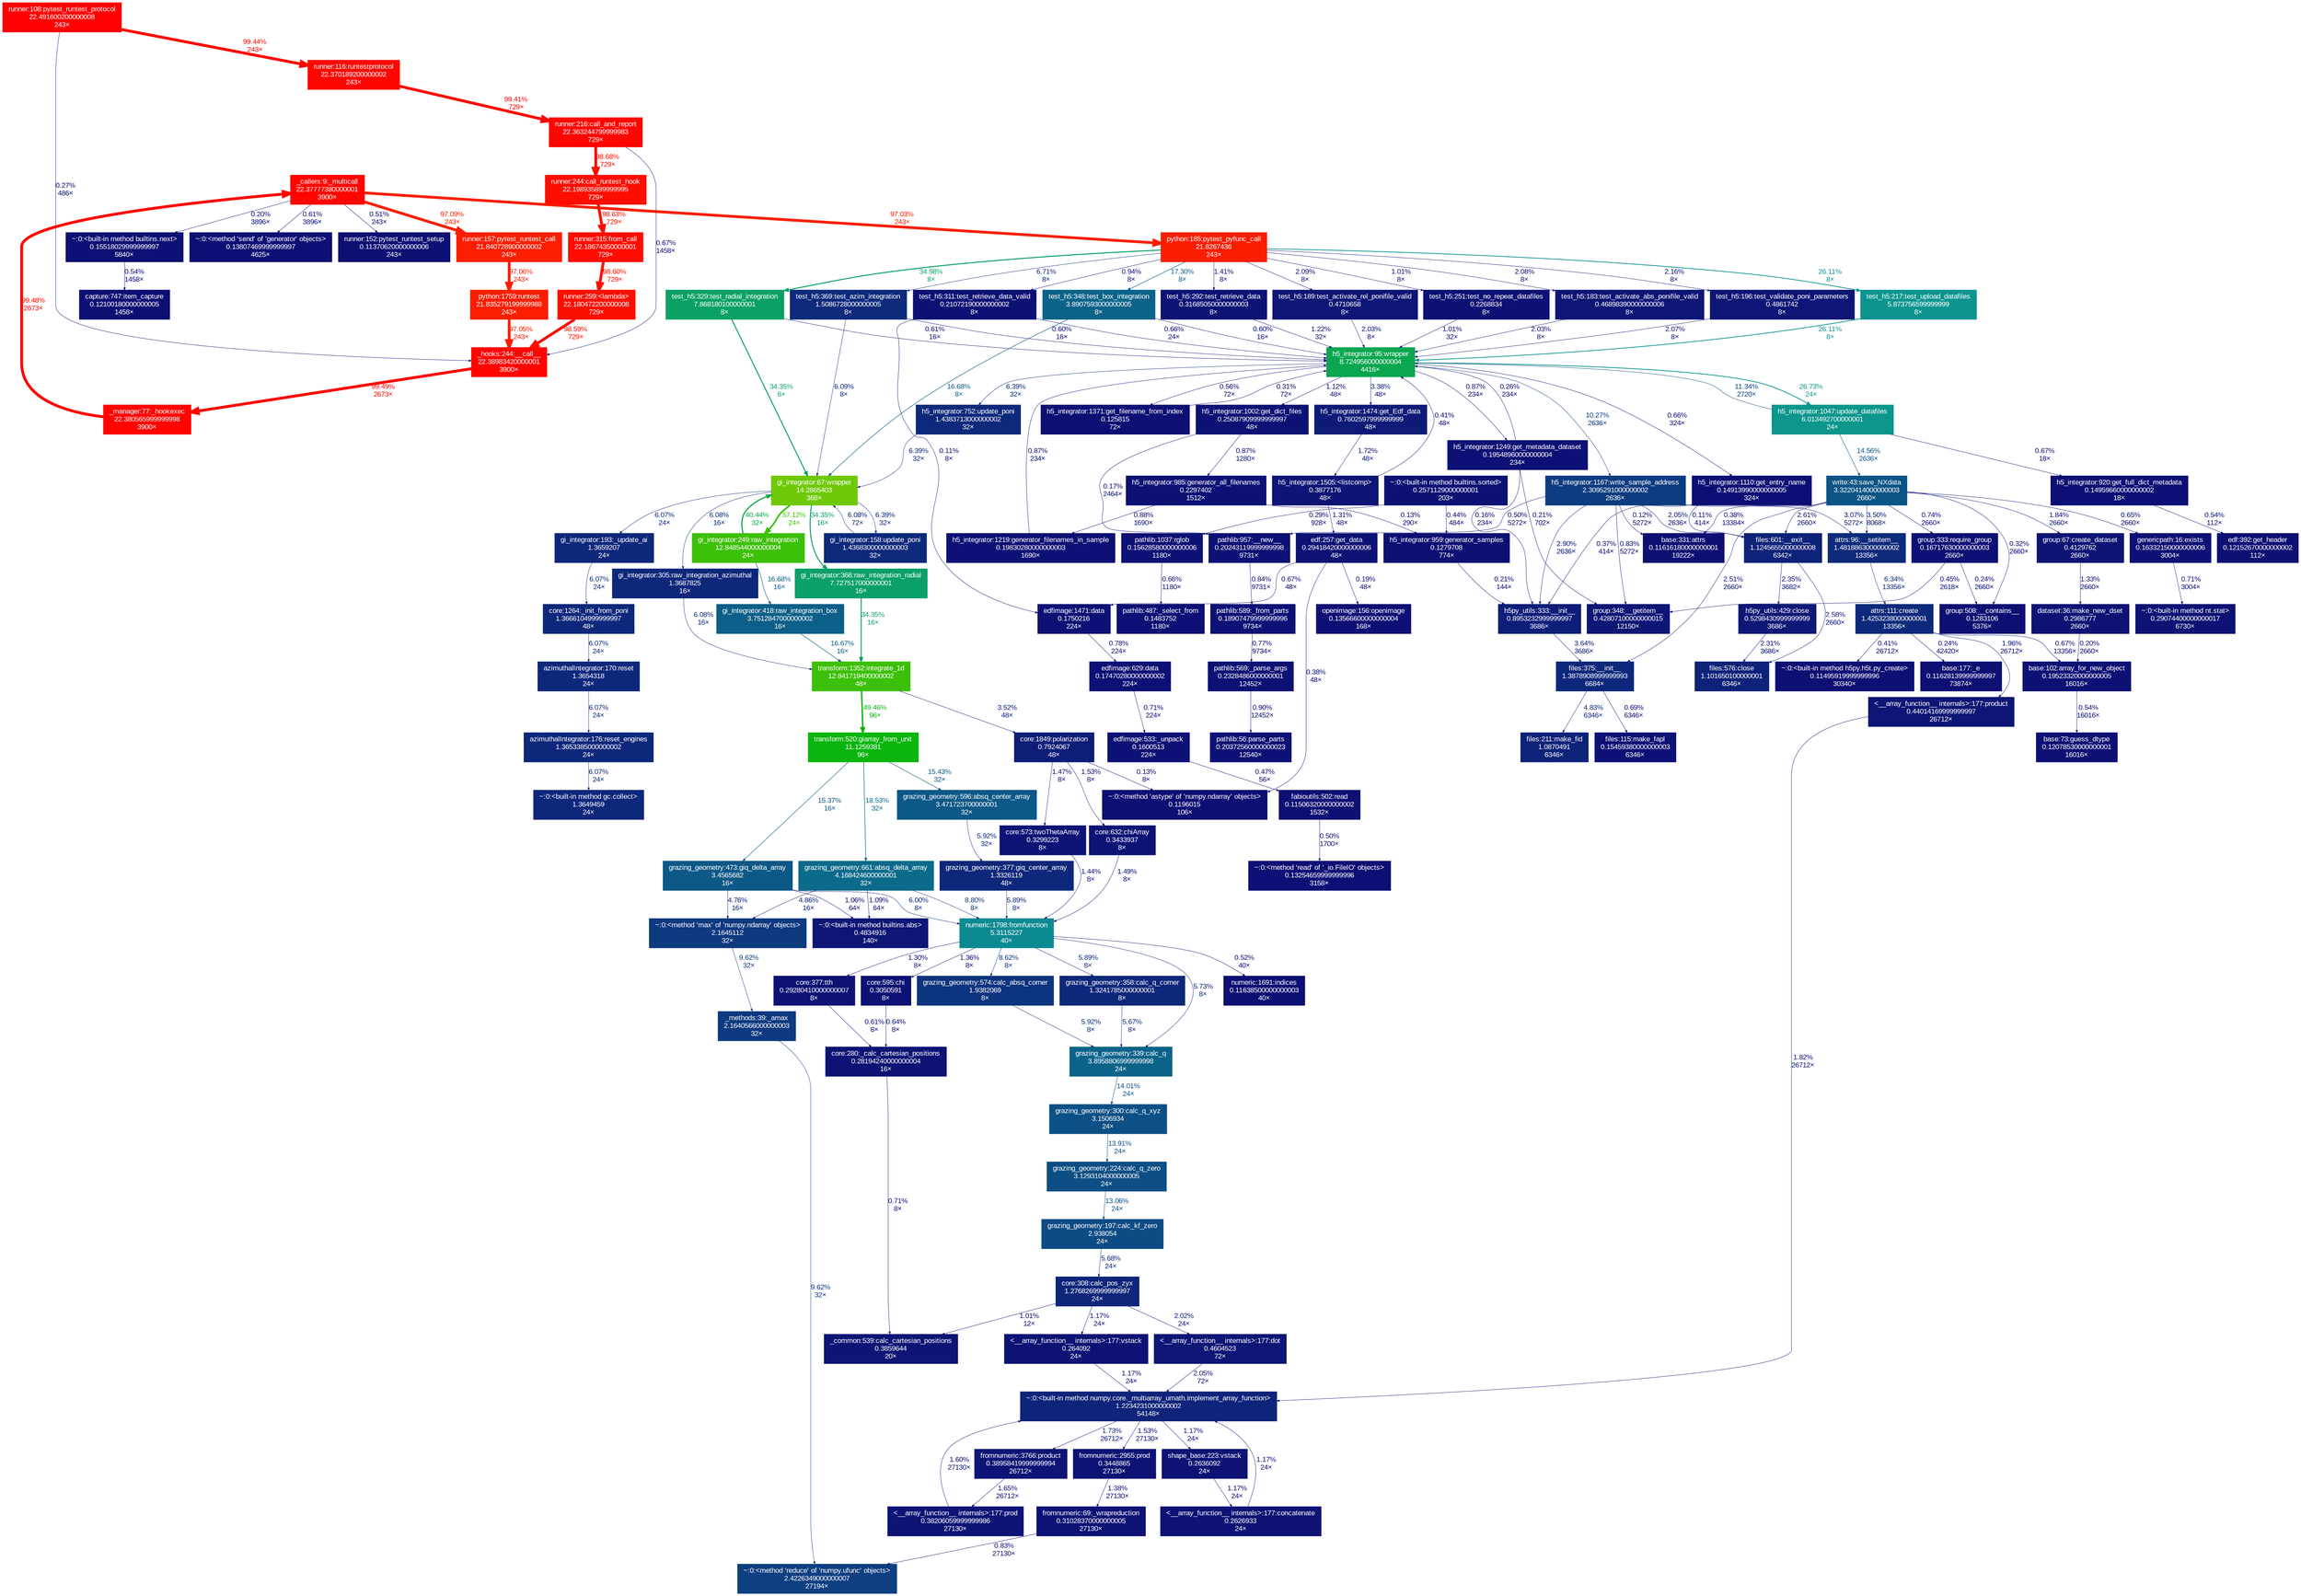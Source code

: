 digraph {
	graph [fontname=Arial, nodesep=0.125, ranksep=0.25];
	node [fontcolor=white, fontname=Arial, height=0, shape=box, style=filled, width=0];
	edge [fontname=Arial];
	67 [color="#0d1074", fontcolor="#ffffff", fontsize="10.00", label="pathlib:56:parse_parts\n0.20372560000000023\n12540×", tooltip="C:\\ProgramData\\Anaconda3\\envs\\edgar\\lib\\pathlib.py"];
	68 [color="#0d1174", fontcolor="#ffffff", fontsize="10.00", label="pathlib:569:_parse_args\n0.2328486000000001\n12452×", tooltip="C:\\ProgramData\\Anaconda3\\envs\\edgar\\lib\\pathlib.py"];
	68 -> 67 [arrowsize="0.35", color="#0d1074", fontcolor="#0d1074", fontsize="10.00", label="0.90%\n12452×", labeldistance="0.50", penwidth="0.50"];
	69 [color="#0d1074", fontcolor="#ffffff", fontsize="10.00", label="pathlib:1037:rglob\n0.15628580000000006\n1180×", tooltip="C:\\ProgramData\\Anaconda3\\envs\\edgar\\lib\\pathlib.py"];
	69 -> 114 [arrowsize="0.35", color="#0d0f74", fontcolor="#0d0f74", fontsize="10.00", label="0.66%\n1180×", labeldistance="0.50", penwidth="0.50"];
	80 [color="#ff0000", fontcolor="#ffffff", fontsize="10.00", label="runner:108:pytest_runtest_protocol\n22.491600200000008\n243×", tooltip="C:\\ProgramData\\Anaconda3\\envs\\edgar\\lib\\site-packages\\_pytest\\runner.py"];
	80 -> 231 [arrowsize="0.35", color="#0d0e73", fontcolor="#0d0e73", fontsize="10.00", label="0.27%\n486×", labeldistance="0.50", penwidth="0.50"];
	80 -> 278 [arrowsize="1.00", color="#fe0600", fontcolor="#fe0600", fontsize="10.00", label="99.44%\n243×", labeldistance="3.98", penwidth="3.98"];
	86 [color="#0d1074", fontcolor="#ffffff", fontsize="10.00", label="pathlib:589:_from_parts\n0.18907479999999996\n9734×", tooltip="C:\\ProgramData\\Anaconda3\\envs\\edgar\\lib\\pathlib.py"];
	86 -> 68 [arrowsize="0.35", color="#0d1074", fontcolor="#0d1074", fontsize="10.00", label="0.77%\n9734×", labeldistance="0.50", penwidth="0.50"];
	87 [color="#0d1074", fontcolor="#ffffff", fontsize="10.00", label="pathlib:957:__new__\n0.20243119999999998\n9731×", tooltip="C:\\ProgramData\\Anaconda3\\envs\\edgar\\lib\\pathlib.py"];
	87 -> 86 [arrowsize="0.35", color="#0d1074", fontcolor="#0d1074", fontsize="10.00", label="0.84%\n9731×", labeldistance="0.50", penwidth="0.50"];
	101 [color="#0d1274", fontcolor="#ffffff", fontsize="10.00", label="~:0:<built-in method nt.stat>\n0.29074400000000017\n6730×", tooltip="~"];
	114 [color="#0d0f74", fontcolor="#ffffff", fontsize="10.00", label="pathlib:487:_select_from\n0.1483752\n1180×", tooltip="C:\\ProgramData\\Anaconda3\\envs\\edgar\\lib\\pathlib.py"];
	121 [color="#0d0f74", fontcolor="#ffffff", fontsize="10.00", label="h5_integrator:920:get_full_dict_metadata\n0.14959660000000002\n18×", tooltip="C:\\Users\\edgar1993a\\Work Folders\\Documents\\Python\\pyxscat\\pyxscat\\h5_integrator.py"];
	121 -> 485 [arrowsize="0.35", color="#0d0f73", fontcolor="#0d0f73", fontsize="10.00", label="0.54%\n112×", labeldistance="0.50", penwidth="0.50"];
	124 [color="#0d1675", fontcolor="#ffffff", fontsize="10.00", label="test_h5:189:test_activate_rel_ponifile_valid\n0.4710658\n8×", tooltip="C:\\Users\\edgar1993a\\Work Folders\\Documents\\Python\\pyxscat\\pyxscat\\test\\test_h5.py"];
	124 -> 156 [arrowsize="0.35", color="#0d1575", fontcolor="#0d1575", fontsize="10.00", label="2.03%\n8×", labeldistance="0.50", penwidth="0.50"];
	125 [color="#0d3c80", fontcolor="#ffffff", fontsize="10.00", label="h5_integrator:1167:write_sample_address\n2.3095291000000002\n2636×", tooltip="C:\\Users\\edgar1993a\\Work Folders\\Documents\\Python\\pyxscat\\pyxscat\\h5_integrator.py"];
	125 -> 87 [arrowsize="0.35", color="#0d0f73", fontcolor="#0d0f73", fontsize="10.00", label="0.50%\n5272×", labeldistance="0.50", penwidth="0.50"];
	125 -> 472 [arrowsize="0.35", color="#0d1976", fontcolor="#0d1976", fontsize="10.00", label="2.90%\n2636×", labeldistance="0.50", penwidth="0.50"];
	125 -> 587 [arrowsize="0.35", color="#0d1074", fontcolor="#0d1074", fontsize="10.00", label="0.83%\n5272×", labeldistance="0.50", penwidth="0.50"];
	125 -> 666 [arrowsize="0.35", color="#0d0d73", fontcolor="#0d0d73", fontsize="10.00", label="0.12%\n5272×", labeldistance="0.50", penwidth="0.50"];
	125 -> 723 [arrowsize="0.35", color="#0d1575", fontcolor="#0d1575", fontsize="10.00", label="2.05%\n2636×", labeldistance="0.50", penwidth="0.50"];
	125 -> 745 [arrowsize="0.35", color="#0d1a77", fontcolor="#0d1a77", fontsize="10.00", label="3.07%\n5272×", labeldistance="0.50", penwidth="0.50"];
	131 [color="#0d1174", fontcolor="#ffffff", fontsize="10.00", label="h5_integrator:1002:get_dict_files\n0.25087909999999997\n48×", tooltip="C:\\Users\\edgar1993a\\Work Folders\\Documents\\Python\\pyxscat\\pyxscat\\h5_integrator.py"];
	131 -> 87 [arrowsize="0.35", color="#0d0d73", fontcolor="#0d0d73", fontsize="10.00", label="0.17%\n2464×", labeldistance="0.50", penwidth="0.50"];
	131 -> 756 [arrowsize="0.35", color="#0d1074", fontcolor="#0d1074", fontsize="10.00", label="0.87%\n1280×", labeldistance="0.50", penwidth="0.50"];
	139 [color="#0d0f74", fontcolor="#ffffff", fontsize="10.00", label="h5_integrator:1110:get_entry_name\n0.14913990000000005\n324×", tooltip="C:\\Users\\edgar1993a\\Work Folders\\Documents\\Python\\pyxscat\\pyxscat\\h5_integrator.py"];
	139 -> 472 [arrowsize="0.35", color="#0d0e73", fontcolor="#0d0e73", fontsize="10.00", label="0.37%\n414×", labeldistance="0.50", penwidth="0.50"];
	139 -> 723 [arrowsize="0.35", color="#0d0d73", fontcolor="#0d0d73", fontsize="10.00", label="0.11%\n414×", labeldistance="0.50", penwidth="0.50"];
	156 [color="#0ba650", fontcolor="#ffffff", fontsize="10.00", label="h5_integrator:95:wrapper\n8.724956000000004\n4416×", tooltip="C:\\Users\\edgar1993a\\Work Folders\\Documents\\Python\\pyxscat\\pyxscat\\h5_integrator.py"];
	156 -> 125 [arrowsize="0.35", color="#0d3c80", fontcolor="#0d3c80", fontsize="10.00", label="10.27%\n2636×", labeldistance="0.50", penwidth="0.50"];
	156 -> 131 [arrowsize="0.35", color="#0d1174", fontcolor="#0d1174", fontsize="10.00", label="1.12%\n48×", labeldistance="0.50", penwidth="0.50"];
	156 -> 139 [arrowsize="0.35", color="#0d0f74", fontcolor="#0d0f74", fontsize="10.00", label="0.66%\n324×", labeldistance="0.50", penwidth="0.50"];
	156 -> 165 [arrowsize="0.52", color="#0c968c", fontcolor="#0c968c", fontsize="10.00", label="26.73%\n24×", labeldistance="1.07", penwidth="1.07"];
	156 -> 167 [arrowsize="0.35", color="#0d1b77", fontcolor="#0d1b77", fontsize="10.00", label="3.38%\n48×", labeldistance="0.50", penwidth="0.50"];
	156 -> 605 [arrowsize="0.35", color="#0d297b", fontcolor="#0d297b", fontsize="10.00", label="6.39%\n32×", labeldistance="0.50", penwidth="0.50"];
	156 -> 613 [arrowsize="0.35", color="#0d0f73", fontcolor="#0d0f73", fontsize="10.00", label="0.56%\n72×", labeldistance="0.50", penwidth="0.50"];
	156 -> 743 [arrowsize="0.35", color="#0d1074", fontcolor="#0d1074", fontsize="10.00", label="0.87%\n234×", labeldistance="0.50", penwidth="0.50"];
	157 [color="#70c908", fontcolor="#ffffff", fontsize="10.00", label="gi_integrator:67:wrapper\n14.2865403\n368×", tooltip="C:\\Users\\edgar1993a\\Work Folders\\Documents\\Python\\pyxscat\\pyxscat\\gi_integrator.py"];
	157 -> 164 [arrowsize="0.35", color="#0d277b", fontcolor="#0d277b", fontsize="10.00", label="6.07%\n24×", labeldistance="0.50", penwidth="0.50"];
	157 -> 168 [arrowsize="0.59", color="#0ba068", fontcolor="#0ba068", fontsize="10.00", label="34.35%\n16×", labeldistance="1.37", penwidth="1.37"];
	157 -> 170 [arrowsize="0.35", color="#0d277b", fontcolor="#0d277b", fontsize="10.00", label="6.08%\n16×", labeldistance="0.50", penwidth="0.50"];
	157 -> 514 [arrowsize="0.76", color="#3dc009", fontcolor="#3dc009", fontsize="10.00", label="57.12%\n24×", labeldistance="2.28", penwidth="2.28"];
	157 -> 782 [arrowsize="0.35", color="#0d297b", fontcolor="#0d297b", fontsize="10.00", label="6.39%\n32×", labeldistance="0.50", penwidth="0.50"];
	164 [color="#0d277b", fontcolor="#ffffff", fontsize="10.00", label="gi_integrator:193:_update_ai\n1.3659207\n24×", tooltip="C:\\Users\\edgar1993a\\Work Folders\\Documents\\Python\\pyxscat\\pyxscat\\gi_integrator.py"];
	164 -> 775 [arrowsize="0.35", color="#0d277b", fontcolor="#0d277b", fontsize="10.00", label="6.07%\n24×", labeldistance="0.50", penwidth="0.50"];
	165 [color="#0c968c", fontcolor="#ffffff", fontsize="10.00", label="h5_integrator:1047:update_datafiles\n6.013492700000001\n24×", tooltip="C:\\Users\\edgar1993a\\Work Folders\\Documents\\Python\\pyxscat\\pyxscat\\h5_integrator.py"];
	165 -> 121 [arrowsize="0.35", color="#0d0f74", fontcolor="#0d0f74", fontsize="10.00", label="0.67%\n18×", labeldistance="0.50", penwidth="0.50"];
	165 -> 156 [arrowsize="0.35", color="#0d4281", fontcolor="#0d4281", fontsize="10.00", label="11.34%\n2720×", labeldistance="0.50", penwidth="0.50"];
	165 -> 735 [arrowsize="0.38", color="#0c5386", fontcolor="#0c5386", fontsize="10.00", label="14.56%\n2636×", labeldistance="0.58", penwidth="0.58"];
	167 [color="#0d1b77", fontcolor="#ffffff", fontsize="10.00", label="h5_integrator:1474:get_Edf_data\n0.7602597999999999\n48×", tooltip="C:\\Users\\edgar1993a\\Work Folders\\Documents\\Python\\pyxscat\\pyxscat\\h5_integrator.py"];
	167 -> 765 [arrowsize="0.35", color="#0d1475", fontcolor="#0d1475", fontsize="10.00", label="1.72%\n48×", labeldistance="0.50", penwidth="0.50"];
	168 [color="#0ba068", fontcolor="#ffffff", fontsize="10.00", label="gi_integrator:366:raw_integration_radial\n7.727517000000001\n16×", tooltip="C:\\Users\\edgar1993a\\Work Folders\\Documents\\Python\\pyxscat\\pyxscat\\gi_integrator.py"];
	168 -> 540 [arrowsize="0.59", color="#0ba068", fontcolor="#0ba068", fontsize="10.00", label="34.35%\n16×", labeldistance="1.37", penwidth="1.37"];
	169 [color="#0c5f88", fontcolor="#ffffff", fontsize="10.00", label="gi_integrator:418:raw_integration_box\n3.7512847000000002\n16×", tooltip="C:\\Users\\edgar1993a\\Work Folders\\Documents\\Python\\pyxscat\\pyxscat\\gi_integrator.py"];
	169 -> 540 [arrowsize="0.41", color="#0c5f88", fontcolor="#0c5f88", fontsize="10.00", label="16.67%\n16×", labeldistance="0.67", penwidth="0.67"];
	170 [color="#0d277b", fontcolor="#ffffff", fontsize="10.00", label="gi_integrator:305:raw_integration_azimuthal\n1.3687825\n16×", tooltip="C:\\Users\\edgar1993a\\Work Folders\\Documents\\Python\\pyxscat\\pyxscat\\gi_integrator.py"];
	170 -> 540 [arrowsize="0.35", color="#0d277b", fontcolor="#0d277b", fontsize="10.00", label="6.08%\n16×", labeldistance="0.50", penwidth="0.50"];
	230 [color="#fe0500", fontcolor="#ffffff", fontsize="10.00", label="_manager:77:_hookexec\n22.380565999999998\n3900×", tooltip="C:\\ProgramData\\Anaconda3\\envs\\edgar\\lib\\site-packages\\pluggy\\_manager.py"];
	230 -> 232 [arrowsize="1.00", color="#fe0500", fontcolor="#fe0500", fontsize="10.00", label="99.48%\n2673×", labeldistance="3.98", penwidth="3.98"];
	231 [color="#fe0500", fontcolor="#ffffff", fontsize="10.00", label="_hooks:244:__call__\n22.38983420000001\n3900×", tooltip="C:\\ProgramData\\Anaconda3\\envs\\edgar\\lib\\site-packages\\pluggy\\_hooks.py"];
	231 -> 230 [arrowsize="1.00", color="#fe0500", fontcolor="#fe0500", fontsize="10.00", label="99.49%\n2673×", labeldistance="3.98", penwidth="3.98"];
	232 [color="#fe0500", fontcolor="#ffffff", fontsize="10.00", label="_callers:9:_multicall\n22.37777380000001\n3900×", tooltip="C:\\ProgramData\\Anaconda3\\envs\\edgar\\lib\\site-packages\\pluggy\\_callers.py"];
	232 -> 260 [arrowsize="0.99", color="#fa1e01", fontcolor="#fa1e01", fontsize="10.00", label="97.03%\n243×", labeldistance="3.88", penwidth="3.88"];
	232 -> 330 [arrowsize="0.35", color="#0d0f73", fontcolor="#0d0f73", fontsize="10.00", label="0.51%\n243×", labeldistance="0.50", penwidth="0.50"];
	232 -> 331 [arrowsize="0.99", color="#fb1e01", fontcolor="#fb1e01", fontsize="10.00", label="97.09%\n243×", labeldistance="3.88", penwidth="3.88"];
	232 -> 359 [arrowsize="0.35", color="#0d0e73", fontcolor="#0d0e73", fontsize="10.00", label="0.20%\n3896×", labeldistance="0.50", penwidth="0.50"];
	232 -> 360 [arrowsize="0.35", color="#0d0f74", fontcolor="#0d0f74", fontsize="10.00", label="0.61%\n3896×", labeldistance="0.50", penwidth="0.50"];
	239 [color="#fe0600", fontcolor="#ffffff", fontsize="10.00", label="runner:216:call_and_report\n22.363244799999983\n729×", tooltip="C:\\ProgramData\\Anaconda3\\envs\\edgar\\lib\\site-packages\\_pytest\\runner.py"];
	239 -> 231 [arrowsize="0.35", color="#0d0f74", fontcolor="#0d0f74", fontsize="10.00", label="0.67%\n1458×", labeldistance="0.50", penwidth="0.50"];
	239 -> 279 [arrowsize="0.99", color="#fd0e00", fontcolor="#fd0e00", fontsize="10.00", label="98.68%\n729×", labeldistance="3.95", penwidth="3.95"];
	240 [color="#fd0f00", fontcolor="#ffffff", fontsize="10.00", label="runner:259:<lambda>\n22.180472200000008\n729×", tooltip="C:\\ProgramData\\Anaconda3\\envs\\edgar\\lib\\site-packages\\_pytest\\runner.py"];
	240 -> 231 [arrowsize="0.99", color="#fd0f00", fontcolor="#fd0f00", fontsize="10.00", label="98.59%\n729×", labeldistance="3.94", penwidth="3.94"];
	241 [color="#fb1e01", fontcolor="#ffffff", fontsize="10.00", label="python:1759:runtest\n21.835279199999988\n243×", tooltip="C:\\ProgramData\\Anaconda3\\envs\\edgar\\lib\\site-packages\\_pytest\\python.py"];
	241 -> 231 [arrowsize="0.99", color="#fa1e01", fontcolor="#fa1e01", fontsize="10.00", label="97.05%\n243×", labeldistance="3.88", penwidth="3.88"];
	260 [color="#fa1e01", fontcolor="#ffffff", fontsize="10.00", label="python:185:pytest_pyfunc_call\n21.8267436\n243×", tooltip="C:\\ProgramData\\Anaconda3\\envs\\edgar\\lib\\site-packages\\_pytest\\python.py"];
	260 -> 124 [arrowsize="0.35", color="#0d1675", fontcolor="#0d1675", fontsize="10.00", label="2.09%\n8×", labeldistance="0.50", penwidth="0.50"];
	260 -> 463 [arrowsize="0.35", color="#0d1174", fontcolor="#0d1174", fontsize="10.00", label="1.01%\n8×", labeldistance="0.50", penwidth="0.50"];
	260 -> 753 [arrowsize="0.35", color="#0d1575", fontcolor="#0d1575", fontsize="10.00", label="2.08%\n8×", labeldistance="0.50", penwidth="0.50"];
	260 -> 754 [arrowsize="0.35", color="#0d1676", fontcolor="#0d1676", fontsize="10.00", label="2.16%\n8×", labeldistance="0.50", penwidth="0.50"];
	260 -> 757 [arrowsize="0.51", color="#0c958f", fontcolor="#0c958f", fontsize="10.00", label="26.11%\n8×", labeldistance="1.04", penwidth="1.04"];
	260 -> 766 [arrowsize="0.35", color="#0d1375", fontcolor="#0d1375", fontsize="10.00", label="1.41%\n8×", labeldistance="0.50", penwidth="0.50"];
	260 -> 767 [arrowsize="0.35", color="#0d1174", fontcolor="#0d1174", fontsize="10.00", label="0.94%\n8×", labeldistance="0.50", penwidth="0.50"];
	260 -> 768 [arrowsize="0.59", color="#0ba165", fontcolor="#0ba165", fontsize="10.00", label="34.98%\n8×", labeldistance="1.40", penwidth="1.40"];
	260 -> 769 [arrowsize="0.42", color="#0c6389", fontcolor="#0c6389", fontsize="10.00", label="17.30%\n8×", labeldistance="0.69", penwidth="0.69"];
	260 -> 770 [arrowsize="0.35", color="#0d2a7b", fontcolor="#0d2a7b", fontsize="10.00", label="6.71%\n8×", labeldistance="0.50", penwidth="0.50"];
	278 [color="#fe0600", fontcolor="#ffffff", fontsize="10.00", label="runner:116:runtestprotocol\n22.370189200000002\n243×", tooltip="C:\\ProgramData\\Anaconda3\\envs\\edgar\\lib\\site-packages\\_pytest\\runner.py"];
	278 -> 239 [arrowsize="1.00", color="#fe0600", fontcolor="#fe0600", fontsize="10.00", label="99.41%\n729×", labeldistance="3.98", penwidth="3.98"];
	279 [color="#fd0e00", fontcolor="#ffffff", fontsize="10.00", label="runner:244:call_runtest_hook\n22.198935899999995\n729×", tooltip="C:\\ProgramData\\Anaconda3\\envs\\edgar\\lib\\site-packages\\_pytest\\runner.py"];
	279 -> 334 [arrowsize="0.99", color="#fd0e00", fontcolor="#fd0e00", fontsize="10.00", label="98.63%\n729×", labeldistance="3.95", penwidth="3.95"];
	311 [color="#0d0f73", fontcolor="#ffffff", fontsize="10.00", label="capture:747:item_capture\n0.12100180000000005\n1458×", tooltip="C:\\ProgramData\\Anaconda3\\envs\\edgar\\lib\\site-packages\\_pytest\\capture.py"];
	330 [color="#0d0f73", fontcolor="#ffffff", fontsize="10.00", label="runner:152:pytest_runtest_setup\n0.11370620000000006\n243×", tooltip="C:\\ProgramData\\Anaconda3\\envs\\edgar\\lib\\site-packages\\_pytest\\runner.py"];
	331 [color="#fb1e01", fontcolor="#ffffff", fontsize="10.00", label="runner:157:pytest_runtest_call\n21.840728900000002\n243×", tooltip="C:\\ProgramData\\Anaconda3\\envs\\edgar\\lib\\site-packages\\_pytest\\runner.py"];
	331 -> 241 [arrowsize="0.99", color="#fb1e01", fontcolor="#fb1e01", fontsize="10.00", label="97.06%\n243×", labeldistance="3.88", penwidth="3.88"];
	334 [color="#fd0e00", fontcolor="#ffffff", fontsize="10.00", label="runner:315:from_call\n22.18674350000001\n729×", tooltip="C:\\ProgramData\\Anaconda3\\envs\\edgar\\lib\\site-packages\\_pytest\\runner.py"];
	334 -> 240 [arrowsize="0.99", color="#fd0f00", fontcolor="#fd0f00", fontsize="10.00", label="98.60%\n729×", labeldistance="3.94", penwidth="3.94"];
	359 [color="#0d1074", fontcolor="#ffffff", fontsize="10.00", label="~:0:<built-in method builtins.next>\n0.15518029999999997\n5840×", tooltip="~"];
	359 -> 311 [arrowsize="0.35", color="#0d0f73", fontcolor="#0d0f73", fontsize="10.00", label="0.54%\n1458×", labeldistance="0.50", penwidth="0.50"];
	360 [color="#0d0f74", fontcolor="#ffffff", fontsize="10.00", label="~:0:<method 'send' of 'generator' objects>\n0.13807469999999997\n4625×", tooltip="~"];
	410 [color="#0d1074", fontcolor="#ffffff", fontsize="10.00", label="genericpath:16:exists\n0.16332150000000006\n3004×", tooltip="C:\\ProgramData\\Anaconda3\\envs\\edgar\\lib\\genericpath.py"];
	410 -> 101 [arrowsize="0.35", color="#0d1074", fontcolor="#0d1074", fontsize="10.00", label="0.71%\n3004×", labeldistance="0.50", penwidth="0.50"];
	438 [color="#0d0f74", fontcolor="#ffffff", fontsize="10.00", label="~:0:<method 'read' of '_io.FileIO' objects>\n0.13254659999999996\n3158×", tooltip="~"];
	439 [color="#0d0f73", fontcolor="#ffffff", fontsize="10.00", label="fabioutils:502:read\n0.11506320000000002\n1532×", tooltip="C:\\ProgramData\\Anaconda3\\envs\\edgar\\lib\\site-packages\\fabio\\fabioutils.py"];
	439 -> 438 [arrowsize="0.35", color="#0d0f73", fontcolor="#0d0f73", fontsize="10.00", label="0.50%\n1700×", labeldistance="0.50", penwidth="0.50"];
	443 [color="#0d1074", fontcolor="#ffffff", fontsize="10.00", label="edfimage:533:_unpack\n0.1600513\n224×", tooltip="C:\\ProgramData\\Anaconda3\\envs\\edgar\\lib\\site-packages\\fabio\\edfimage.py"];
	443 -> 439 [arrowsize="0.35", color="#0d0f73", fontcolor="#0d0f73", fontsize="10.00", label="0.47%\n56×", labeldistance="0.50", penwidth="0.50"];
	463 [color="#0d1174", fontcolor="#ffffff", fontsize="10.00", label="test_h5:251:test_no_repeat_datafiles\n0.2268834\n8×", tooltip="C:\\Users\\edgar1993a\\Work Folders\\Documents\\Python\\pyxscat\\pyxscat\\test\\test_h5.py"];
	463 -> 156 [arrowsize="0.35", color="#0d1174", fontcolor="#0d1174", fontsize="10.00", label="1.01%\n32×", labeldistance="0.50", penwidth="0.50"];
	468 [color="#0d1375", fontcolor="#ffffff", fontsize="10.00", label="core:573:twoThetaArray\n0.3299223\n8×", tooltip="C:\\ProgramData\\Anaconda3\\envs\\edgar\\lib\\site-packages\\pyFAI\\geometry\\core.py"];
	468 -> 1113 [arrowsize="0.35", color="#0d1375", fontcolor="#0d1375", fontsize="10.00", label="1.44%\n8×", labeldistance="0.50", penwidth="0.50"];
	469 [color="#0d1375", fontcolor="#ffffff", fontsize="10.00", label="core:632:chiArray\n0.3433937\n8×", tooltip="C:\\ProgramData\\Anaconda3\\envs\\edgar\\lib\\site-packages\\pyFAI\\geometry\\core.py"];
	469 -> 1113 [arrowsize="0.35", color="#0d1375", fontcolor="#0d1375", fontsize="10.00", label="1.49%\n8×", labeldistance="0.50", penwidth="0.50"];
	470 [color="#0d1c77", fontcolor="#ffffff", fontsize="10.00", label="core:1849:polarization\n0.7924067\n48×", tooltip="C:\\ProgramData\\Anaconda3\\envs\\edgar\\lib\\site-packages\\pyFAI\\geometry\\core.py"];
	470 -> 468 [arrowsize="0.35", color="#0d1375", fontcolor="#0d1375", fontsize="10.00", label="1.47%\n8×", labeldistance="0.50", penwidth="0.50"];
	470 -> 469 [arrowsize="0.35", color="#0d1375", fontcolor="#0d1375", fontsize="10.00", label="1.53%\n8×", labeldistance="0.50", penwidth="0.50"];
	470 -> 1105 [arrowsize="0.35", color="#0d0d73", fontcolor="#0d0d73", fontsize="10.00", label="0.13%\n8×", labeldistance="0.50", penwidth="0.50"];
	472 [color="#0d1e78", fontcolor="#ffffff", fontsize="10.00", label="h5py_utils:333:__init__\n0.8953232999999997\n3686×", tooltip="C:\\ProgramData\\Anaconda3\\envs\\edgar\\lib\\site-packages\\silx\\io\\h5py_utils.py"];
	472 -> 569 [arrowsize="0.35", color="#0d1c77", fontcolor="#0d1c77", fontsize="10.00", label="3.64%\n3686×", labeldistance="0.50", penwidth="0.50"];
	477 [color="#0d277b", fontcolor="#ffffff", fontsize="10.00", label="azimuthalIntegrator:176:reset_engines\n1.3653385000000002\n24×", tooltip="C:\\ProgramData\\Anaconda3\\envs\\edgar\\lib\\site-packages\\pyFAI\\azimuthalIntegrator.py"];
	477 -> 991 [arrowsize="0.35", color="#0d277b", fontcolor="#0d277b", fontsize="10.00", label="6.07%\n24×", labeldistance="0.50", penwidth="0.50"];
	483 [color="#0d1275", fontcolor="#ffffff", fontsize="10.00", label="fromnumeric:69:_wrapreduction\n0.31028370000000005\n27130×", tooltip="C:\\ProgramData\\Anaconda3\\envs\\edgar\\lib\\site-packages\\numpy\\core\\fromnumeric.py"];
	483 -> 825 [arrowsize="0.35", color="#0d1074", fontcolor="#0d1074", fontsize="10.00", label="0.83%\n27130×", labeldistance="0.50", penwidth="0.50"];
	485 [color="#0d0f73", fontcolor="#ffffff", fontsize="10.00", label="edf:392:get_header\n0.12152670000000002\n112×", tooltip="C:\\Users\\edgar1993a\\Work Folders\\Documents\\Python\\pyxscat\\pyxscat\\edf.py"];
	514 [color="#3dc009", fontcolor="#ffffff", fontsize="10.00", label="gi_integrator:249:raw_integration\n12.848544000000004\n24×", tooltip="C:\\Users\\edgar1993a\\Work Folders\\Documents\\Python\\pyxscat\\pyxscat\\gi_integrator.py"];
	514 -> 157 [arrowsize="0.64", color="#0ba847", fontcolor="#0ba847", fontsize="10.00", label="40.44%\n32×", labeldistance="1.62", penwidth="1.62"];
	514 -> 169 [arrowsize="0.41", color="#0c5f88", fontcolor="#0c5f88", fontsize="10.00", label="16.68%\n16×", labeldistance="0.67", penwidth="0.67"];
	540 [color="#3cc009", fontcolor="#ffffff", fontsize="10.00", label="transform:1352:integrate_1d\n12.841719400000002\n48×", tooltip="C:\\ProgramData\\Anaconda3\\envs\\edgar\\lib\\site-packages\\pygix\\transform.py"];
	540 -> 470 [arrowsize="0.35", color="#0d1c77", fontcolor="#0d1c77", fontsize="10.00", label="3.52%\n48×", labeldistance="0.50", penwidth="0.50"];
	540 -> 1171 [arrowsize="0.70", color="#0ab50d", fontcolor="#0ab50d", fontsize="10.00", label="49.46%\n96×", labeldistance="1.98", penwidth="1.98"];
	569 [color="#0d287b", fontcolor="#ffffff", fontsize="10.00", label="files:375:__init__\n1.3878908999999993\n6684×", tooltip="C:\\ProgramData\\Anaconda3\\envs\\edgar\\lib\\site-packages\\h5py\\_hl\\files.py"];
	569 -> 664 [arrowsize="0.35", color="#0d2279", fontcolor="#0d2279", fontsize="10.00", label="4.83%\n6346×", labeldistance="0.50", penwidth="0.50"];
	569 -> 733 [arrowsize="0.35", color="#0d1074", fontcolor="#0d1074", fontsize="10.00", label="0.69%\n6346×", labeldistance="0.50", penwidth="0.50"];
	583 [color="#0d0f73", fontcolor="#ffffff", fontsize="10.00", label="base:73:guess_dtype\n0.12078530000000001\n16016×", tooltip="C:\\ProgramData\\Anaconda3\\envs\\edgar\\lib\\site-packages\\h5py\\_hl\\base.py"];
	584 [color="#0d1074", fontcolor="#ffffff", fontsize="10.00", label="base:102:array_for_new_object\n0.19523320000000005\n16016×", tooltip="C:\\ProgramData\\Anaconda3\\envs\\edgar\\lib\\site-packages\\h5py\\_hl\\base.py"];
	584 -> 583 [arrowsize="0.35", color="#0d0f73", fontcolor="#0d0f73", fontsize="10.00", label="0.54%\n16016×", labeldistance="0.50", penwidth="0.50"];
	585 [color="#0d0f73", fontcolor="#ffffff", fontsize="10.00", label="base:177:_e\n0.11628139999999997\n73874×", tooltip="C:\\ProgramData\\Anaconda3\\envs\\edgar\\lib\\site-packages\\h5py\\_hl\\base.py"];
	587 [color="#0d1575", fontcolor="#ffffff", fontsize="10.00", label="group:348:__getitem__\n0.42807100000000015\n12150×", tooltip="C:\\ProgramData\\Anaconda3\\envs\\edgar\\lib\\site-packages\\h5py\\_hl\\group.py"];
	588 [color="#0d297b", fontcolor="#ffffff", fontsize="10.00", label="attrs:111:create\n1.4253238000000001\n13356×", tooltip="C:\\ProgramData\\Anaconda3\\envs\\edgar\\lib\\site-packages\\h5py\\_hl\\attrs.py"];
	588 -> 584 [arrowsize="0.35", color="#0d1074", fontcolor="#0d1074", fontsize="10.00", label="0.67%\n13356×", labeldistance="0.50", penwidth="0.50"];
	588 -> 585 [arrowsize="0.35", color="#0d0e73", fontcolor="#0d0e73", fontsize="10.00", label="0.24%\n42420×", labeldistance="0.50", penwidth="0.50"];
	588 -> 708 [arrowsize="0.35", color="#0d1575", fontcolor="#0d1575", fontsize="10.00", label="1.96%\n26712×", labeldistance="0.50", penwidth="0.50"];
	588 -> 829 [arrowsize="0.35", color="#0d0e73", fontcolor="#0d0e73", fontsize="10.00", label="0.41%\n26712×", labeldistance="0.50", penwidth="0.50"];
	599 [color="#0d1274", fontcolor="#ffffff", fontsize="10.00", label="dataset:36:make_new_dset\n0.2986777\n2660×", tooltip="C:\\ProgramData\\Anaconda3\\envs\\edgar\\lib\\site-packages\\h5py\\_hl\\dataset.py"];
	599 -> 584 [arrowsize="0.35", color="#0d0e73", fontcolor="#0d0e73", fontsize="10.00", label="0.20%\n2660×", labeldistance="0.50", penwidth="0.50"];
	605 [color="#0d297b", fontcolor="#ffffff", fontsize="10.00", label="h5_integrator:752:update_poni\n1.4383713000000002\n32×", tooltip="C:\\Users\\edgar1993a\\Work Folders\\Documents\\Python\\pyxscat\\pyxscat\\h5_integrator.py"];
	605 -> 157 [arrowsize="0.35", color="#0d297b", fontcolor="#0d297b", fontsize="10.00", label="6.39%\n32×", labeldistance="0.50", penwidth="0.50"];
	610 [color="#0d1074", fontcolor="#ffffff", fontsize="10.00", label="group:333:require_group\n0.16717630000000003\n2660×", tooltip="C:\\ProgramData\\Anaconda3\\envs\\edgar\\lib\\site-packages\\h5py\\_hl\\group.py"];
	610 -> 587 [arrowsize="0.35", color="#0d0f73", fontcolor="#0d0f73", fontsize="10.00", label="0.45%\n2618×", labeldistance="0.50", penwidth="0.50"];
	610 -> 668 [arrowsize="0.35", color="#0d0e73", fontcolor="#0d0e73", fontsize="10.00", label="0.24%\n2660×", labeldistance="0.50", penwidth="0.50"];
	612 [color="#0d0f74", fontcolor="#ffffff", fontsize="10.00", label="openimage:156:openimage\n0.13566600000000004\n168×", tooltip="C:\\ProgramData\\Anaconda3\\envs\\edgar\\lib\\site-packages\\fabio\\openimage.py"];
	613 [color="#0d0f73", fontcolor="#ffffff", fontsize="10.00", label="h5_integrator:1371:get_filename_from_index\n0.125815\n72×", tooltip="C:\\Users\\edgar1993a\\Work Folders\\Documents\\Python\\pyxscat\\pyxscat\\h5_integrator.py"];
	613 -> 156 [arrowsize="0.35", color="#0d0e73", fontcolor="#0d0e73", fontsize="10.00", label="0.31%\n72×", labeldistance="0.50", penwidth="0.50"];
	615 [color="#0d1274", fontcolor="#ffffff", fontsize="10.00", label="shape_base:223:vstack\n0.2636092\n24×", tooltip="C:\\ProgramData\\Anaconda3\\envs\\edgar\\lib\\site-packages\\numpy\\core\\shape_base.py"];
	615 -> 817 [arrowsize="0.35", color="#0d1274", fontcolor="#0d1274", fontsize="10.00", label="1.17%\n24×", labeldistance="0.50", penwidth="0.50"];
	643 [color="#0d0f73", fontcolor="#ffffff", fontsize="10.00", label="numeric:1691:indices\n0.11638500000000003\n40×", tooltip="C:\\ProgramData\\Anaconda3\\envs\\edgar\\lib\\site-packages\\numpy\\core\\numeric.py"];
	664 [color="#0d2279", fontcolor="#ffffff", fontsize="10.00", label="files:211:make_fid\n1.0870491\n6346×", tooltip="C:\\ProgramData\\Anaconda3\\envs\\edgar\\lib\\site-packages\\h5py\\_hl\\files.py"];
	666 [color="#0d0f73", fontcolor="#ffffff", fontsize="10.00", label="base:331:attrs\n0.11616180000000001\n19222×", tooltip="C:\\ProgramData\\Anaconda3\\envs\\edgar\\lib\\site-packages\\h5py\\_hl\\base.py"];
	668 [color="#0d0f73", fontcolor="#ffffff", fontsize="10.00", label="group:508:__contains__\n0.1283106\n5376×", tooltip="C:\\ProgramData\\Anaconda3\\envs\\edgar\\lib\\site-packages\\h5py\\_hl\\group.py"];
	700 [color="#0d277a", fontcolor="#ffffff", fontsize="10.00", label="grazing_geometry:377:giq_center_array\n1.3326119\n48×", tooltip="C:\\ProgramData\\Anaconda3\\envs\\edgar\\lib\\site-packages\\pygix\\grazing_geometry.py"];
	700 -> 1113 [arrowsize="0.35", color="#0d277a", fontcolor="#0d277a", fontsize="10.00", label="5.89%\n8×", labeldistance="0.50", penwidth="0.50"];
	701 [color="#0c6a8b", fontcolor="#ffffff", fontsize="10.00", label="grazing_geometry:661:absq_delta_array\n4.168424600000001\n32×", tooltip="C:\\ProgramData\\Anaconda3\\envs\\edgar\\lib\\site-packages\\pygix\\grazing_geometry.py"];
	701 -> 1113 [arrowsize="0.35", color="#0d357e", fontcolor="#0d357e", fontsize="10.00", label="8.80%\n8×", labeldistance="0.50", penwidth="0.50"];
	701 -> 1118 [arrowsize="0.35", color="#0d2279", fontcolor="#0d2279", fontsize="10.00", label="4.86%\n16×", labeldistance="0.50", penwidth="0.50"];
	701 -> 1200 [arrowsize="0.35", color="#0d1174", fontcolor="#0d1174", fontsize="10.00", label="1.09%\n64×", labeldistance="0.50", penwidth="0.50"];
	702 [color="#0c5887", fontcolor="#ffffff", fontsize="10.00", label="grazing_geometry:473:giq_delta_array\n3.4565682\n16×", tooltip="C:\\ProgramData\\Anaconda3\\envs\\edgar\\lib\\site-packages\\pygix\\grazing_geometry.py"];
	702 -> 1113 [arrowsize="0.35", color="#0d277a", fontcolor="#0d277a", fontsize="10.00", label="6.00%\n8×", labeldistance="0.50", penwidth="0.50"];
	702 -> 1118 [arrowsize="0.35", color="#0d2179", fontcolor="#0d2179", fontsize="10.00", label="4.76%\n16×", labeldistance="0.50", penwidth="0.50"];
	702 -> 1200 [arrowsize="0.35", color="#0d1174", fontcolor="#0d1174", fontsize="10.00", label="1.06%\n64×", labeldistance="0.50", penwidth="0.50"];
	705 [color="#0d1375", fontcolor="#ffffff", fontsize="10.00", label="fromnumeric:2955:prod\n0.3448865\n27130×", tooltip="C:\\ProgramData\\Anaconda3\\envs\\edgar\\lib\\site-packages\\numpy\\core\\fromnumeric.py"];
	705 -> 483 [arrowsize="0.35", color="#0d1275", fontcolor="#0d1275", fontsize="10.00", label="1.38%\n27130×", labeldistance="0.50", penwidth="0.50"];
	707 [color="#0d1475", fontcolor="#ffffff", fontsize="10.00", label="<__array_function__ internals>:177:prod\n0.38206059999999986\n27130×", tooltip="<__array_function__ internals>"];
	707 -> 709 [arrowsize="0.35", color="#0d1375", fontcolor="#0d1375", fontsize="10.00", label="1.60%\n27130×", labeldistance="0.50", penwidth="0.50"];
	708 [color="#0d1575", fontcolor="#ffffff", fontsize="10.00", label="<__array_function__ internals>:177:product\n0.44014169999999997\n26712×", tooltip="<__array_function__ internals>"];
	708 -> 709 [arrowsize="0.35", color="#0d1475", fontcolor="#0d1475", fontsize="10.00", label="1.82%\n26712×", labeldistance="0.50", penwidth="0.50"];
	709 [color="#0d247a", fontcolor="#ffffff", fontsize="10.00", label="~:0:<built-in method numpy.core._multiarray_umath.implement_array_function>\n1.2234231000000002\n54148×", tooltip="~"];
	709 -> 615 [arrowsize="0.35", color="#0d1274", fontcolor="#0d1274", fontsize="10.00", label="1.17%\n24×", labeldistance="0.50", penwidth="0.50"];
	709 -> 705 [arrowsize="0.35", color="#0d1375", fontcolor="#0d1375", fontsize="10.00", label="1.53%\n27130×", labeldistance="0.50", penwidth="0.50"];
	709 -> 710 [arrowsize="0.35", color="#0d1475", fontcolor="#0d1475", fontsize="10.00", label="1.73%\n26712×", labeldistance="0.50", penwidth="0.50"];
	710 [color="#0d1475", fontcolor="#ffffff", fontsize="10.00", label="fromnumeric:3766:product\n0.38958419999999994\n26712×", tooltip="C:\\ProgramData\\Anaconda3\\envs\\edgar\\lib\\site-packages\\numpy\\core\\fromnumeric.py"];
	710 -> 707 [arrowsize="0.35", color="#0d1475", fontcolor="#0d1475", fontsize="10.00", label="1.65%\n26712×", labeldistance="0.50", penwidth="0.50"];
	719 [color="#0d1475", fontcolor="#ffffff", fontsize="10.00", label="group:67:create_dataset\n0.4129762\n2660×", tooltip="C:\\ProgramData\\Anaconda3\\envs\\edgar\\lib\\site-packages\\h5py\\_hl\\group.py"];
	719 -> 599 [arrowsize="0.35", color="#0d1274", fontcolor="#0d1274", fontsize="10.00", label="1.33%\n2660×", labeldistance="0.50", penwidth="0.50"];
	722 [color="#0d2279", fontcolor="#ffffff", fontsize="10.00", label="files:576:close\n1.101650100000001\n6346×", tooltip="C:\\ProgramData\\Anaconda3\\envs\\edgar\\lib\\site-packages\\h5py\\_hl\\files.py"];
	723 [color="#0d2279", fontcolor="#ffffff", fontsize="10.00", label="files:601:__exit__\n1.1245655000000008\n6342×", tooltip="C:\\ProgramData\\Anaconda3\\envs\\edgar\\lib\\site-packages\\h5py\\_hl\\files.py"];
	723 -> 722 [arrowsize="0.35", color="#0d1876", fontcolor="#0d1876", fontsize="10.00", label="2.58%\n2660×", labeldistance="0.50", penwidth="0.50"];
	723 -> 736 [arrowsize="0.35", color="#0d1776", fontcolor="#0d1776", fontsize="10.00", label="2.35%\n3682×", labeldistance="0.50", penwidth="0.50"];
	733 [color="#0d1074", fontcolor="#ffffff", fontsize="10.00", label="files:115:make_fapl\n0.15459380000000003\n6346×", tooltip="C:\\ProgramData\\Anaconda3\\envs\\edgar\\lib\\site-packages\\h5py\\_hl\\files.py"];
	735 [color="#0c5486", fontcolor="#ffffff", fontsize="10.00", label="write:43:save_NXdata\n3.3220414000000003\n2660×", tooltip="C:\\ProgramData\\Anaconda3\\envs\\edgar\\lib\\site-packages\\silx\\io\\nxdata\\write.py"];
	735 -> 410 [arrowsize="0.35", color="#0d0f74", fontcolor="#0d0f74", fontsize="10.00", label="0.65%\n2660×", labeldistance="0.50", penwidth="0.50"];
	735 -> 569 [arrowsize="0.35", color="#0d1776", fontcolor="#0d1776", fontsize="10.00", label="2.51%\n2660×", labeldistance="0.50", penwidth="0.50"];
	735 -> 610 [arrowsize="0.35", color="#0d1074", fontcolor="#0d1074", fontsize="10.00", label="0.74%\n2660×", labeldistance="0.50", penwidth="0.50"];
	735 -> 666 [arrowsize="0.35", color="#0d0e73", fontcolor="#0d0e73", fontsize="10.00", label="0.38%\n13384×", labeldistance="0.50", penwidth="0.50"];
	735 -> 668 [arrowsize="0.35", color="#0d0e73", fontcolor="#0d0e73", fontsize="10.00", label="0.32%\n2660×", labeldistance="0.50", penwidth="0.50"];
	735 -> 719 [arrowsize="0.35", color="#0d1475", fontcolor="#0d1475", fontsize="10.00", label="1.84%\n2660×", labeldistance="0.50", penwidth="0.50"];
	735 -> 723 [arrowsize="0.35", color="#0d1876", fontcolor="#0d1876", fontsize="10.00", label="2.61%\n2660×", labeldistance="0.50", penwidth="0.50"];
	735 -> 745 [arrowsize="0.35", color="#0d1c77", fontcolor="#0d1c77", fontsize="10.00", label="3.50%\n8068×", labeldistance="0.50", penwidth="0.50"];
	736 [color="#0d1776", fontcolor="#ffffff", fontsize="10.00", label="h5py_utils:429:close\n0.5298430999999999\n3686×", tooltip="C:\\ProgramData\\Anaconda3\\envs\\edgar\\lib\\site-packages\\silx\\io\\h5py_utils.py"];
	736 -> 722 [arrowsize="0.35", color="#0d1676", fontcolor="#0d1676", fontsize="10.00", label="2.31%\n3686×", labeldistance="0.50", penwidth="0.50"];
	741 [color="#0d0f73", fontcolor="#ffffff", fontsize="10.00", label="h5_integrator:959:generator_samples\n0.1279708\n774×", tooltip="C:\\Users\\edgar1993a\\Work Folders\\Documents\\Python\\pyxscat\\pyxscat\\h5_integrator.py"];
	741 -> 472 [arrowsize="0.35", color="#0d0e73", fontcolor="#0d0e73", fontsize="10.00", label="0.21%\n144×", labeldistance="0.50", penwidth="0.50"];
	743 [color="#0d1074", fontcolor="#ffffff", fontsize="10.00", label="h5_integrator:1249:get_metadata_dataset\n0.19548960000000004\n234×", tooltip="C:\\Users\\edgar1993a\\Work Folders\\Documents\\Python\\pyxscat\\pyxscat\\h5_integrator.py"];
	743 -> 156 [arrowsize="0.35", color="#0d0e73", fontcolor="#0d0e73", fontsize="10.00", label="0.26%\n234×", labeldistance="0.50", penwidth="0.50"];
	743 -> 472 [arrowsize="0.35", color="#0d0d73", fontcolor="#0d0d73", fontsize="10.00", label="0.16%\n234×", labeldistance="0.50", penwidth="0.50"];
	743 -> 587 [arrowsize="0.35", color="#0d0e73", fontcolor="#0d0e73", fontsize="10.00", label="0.21%\n702×", labeldistance="0.50", penwidth="0.50"];
	745 [color="#0d2a7b", fontcolor="#ffffff", fontsize="10.00", label="attrs:96:__setitem__\n1.4818863000000002\n13356×", tooltip="C:\\ProgramData\\Anaconda3\\envs\\edgar\\lib\\site-packages\\h5py\\_hl\\attrs.py"];
	745 -> 588 [arrowsize="0.35", color="#0d297b", fontcolor="#0d297b", fontsize="10.00", label="6.34%\n13356×", labeldistance="0.50", penwidth="0.50"];
	753 [color="#0d1575", fontcolor="#ffffff", fontsize="10.00", label="test_h5:183:test_activate_abs_ponifile_valid\n0.46898390000000006\n8×", tooltip="C:\\Users\\edgar1993a\\Work Folders\\Documents\\Python\\pyxscat\\pyxscat\\test\\test_h5.py"];
	753 -> 156 [arrowsize="0.35", color="#0d1575", fontcolor="#0d1575", fontsize="10.00", label="2.03%\n8×", labeldistance="0.50", penwidth="0.50"];
	754 [color="#0d1676", fontcolor="#ffffff", fontsize="10.00", label="test_h5:196:test_validate_poni_parameters\n0.4861742\n8×", tooltip="C:\\Users\\edgar1993a\\Work Folders\\Documents\\Python\\pyxscat\\pyxscat\\test\\test_h5.py"];
	754 -> 156 [arrowsize="0.35", color="#0d1575", fontcolor="#0d1575", fontsize="10.00", label="2.07%\n8×", labeldistance="0.50", penwidth="0.50"];
	756 [color="#0d1174", fontcolor="#ffffff", fontsize="10.00", label="h5_integrator:985:generator_all_filenames\n0.2297402\n1512×", tooltip="C:\\Users\\edgar1993a\\Work Folders\\Documents\\Python\\pyxscat\\pyxscat\\h5_integrator.py"];
	756 -> 741 [arrowsize="0.35", color="#0d0d73", fontcolor="#0d0d73", fontsize="10.00", label="0.13%\n290×", labeldistance="0.50", penwidth="0.50"];
	756 -> 762 [arrowsize="0.35", color="#0d1074", fontcolor="#0d1074", fontsize="10.00", label="0.88%\n1690×", labeldistance="0.50", penwidth="0.50"];
	757 [color="#0c958f", fontcolor="#ffffff", fontsize="10.00", label="test_h5:217:test_upload_datafiles\n5.873756599999999\n8×", tooltip="C:\\Users\\edgar1993a\\Work Folders\\Documents\\Python\\pyxscat\\pyxscat\\test\\test_h5.py"];
	757 -> 156 [arrowsize="0.51", color="#0c958f", fontcolor="#0c958f", fontsize="10.00", label="26.11%\n8×", labeldistance="1.04", penwidth="1.04"];
	762 [color="#0d1074", fontcolor="#ffffff", fontsize="10.00", label="h5_integrator:1219:generator_filenames_in_sample\n0.19830280000000003\n1690×", tooltip="C:\\Users\\edgar1993a\\Work Folders\\Documents\\Python\\pyxscat\\pyxscat\\h5_integrator.py"];
	762 -> 156 [arrowsize="0.35", color="#0d1074", fontcolor="#0d1074", fontsize="10.00", label="0.87%\n234×", labeldistance="0.50", penwidth="0.50"];
	765 [color="#0d1475", fontcolor="#ffffff", fontsize="10.00", label="h5_integrator:1505:<listcomp>\n0.3877176\n48×", tooltip="C:\\Users\\edgar1993a\\Work Folders\\Documents\\Python\\pyxscat\\pyxscat\\h5_integrator.py"];
	765 -> 156 [arrowsize="0.35", color="#0d0e73", fontcolor="#0d0e73", fontsize="10.00", label="0.41%\n48×", labeldistance="0.50", penwidth="0.50"];
	765 -> 1042 [arrowsize="0.35", color="#0d1274", fontcolor="#0d1274", fontsize="10.00", label="1.31%\n48×", labeldistance="0.50", penwidth="0.50"];
	766 [color="#0d1375", fontcolor="#ffffff", fontsize="10.00", label="test_h5:292:test_retrieve_data\n0.31685050000000003\n8×", tooltip="C:\\Users\\edgar1993a\\Work Folders\\Documents\\Python\\pyxscat\\pyxscat\\test\\test_h5.py"];
	766 -> 156 [arrowsize="0.35", color="#0d1274", fontcolor="#0d1274", fontsize="10.00", label="1.22%\n32×", labeldistance="0.50", penwidth="0.50"];
	767 [color="#0d1174", fontcolor="#ffffff", fontsize="10.00", label="test_h5:311:test_retrieve_data_valid\n0.21072190000000002\n8×", tooltip="C:\\Users\\edgar1993a\\Work Folders\\Documents\\Python\\pyxscat\\pyxscat\\test\\test_h5.py"];
	767 -> 156 [arrowsize="0.35", color="#0d0f74", fontcolor="#0d0f74", fontsize="10.00", label="0.66%\n24×", labeldistance="0.50", penwidth="0.50"];
	767 -> 1047 [arrowsize="0.35", color="#0d0d73", fontcolor="#0d0d73", fontsize="10.00", label="0.11%\n8×", labeldistance="0.50", penwidth="0.50"];
	768 [color="#0ba165", fontcolor="#ffffff", fontsize="10.00", label="test_h5:329:test_radial_integration\n7.868180100000001\n8×", tooltip="C:\\Users\\edgar1993a\\Work Folders\\Documents\\Python\\pyxscat\\pyxscat\\test\\test_h5.py"];
	768 -> 156 [arrowsize="0.35", color="#0d0f74", fontcolor="#0d0f74", fontsize="10.00", label="0.61%\n16×", labeldistance="0.50", penwidth="0.50"];
	768 -> 157 [arrowsize="0.59", color="#0ba068", fontcolor="#0ba068", fontsize="10.00", label="34.35%\n8×", labeldistance="1.37", penwidth="1.37"];
	769 [color="#0c6389", fontcolor="#ffffff", fontsize="10.00", label="test_h5:348:test_box_integration\n3.8907593000000005\n8×", tooltip="C:\\Users\\edgar1993a\\Work Folders\\Documents\\Python\\pyxscat\\pyxscat\\test\\test_h5.py"];
	769 -> 156 [arrowsize="0.35", color="#0d0f74", fontcolor="#0d0f74", fontsize="10.00", label="0.60%\n16×", labeldistance="0.50", penwidth="0.50"];
	769 -> 157 [arrowsize="0.41", color="#0c5f88", fontcolor="#0c5f88", fontsize="10.00", label="16.68%\n8×", labeldistance="0.67", penwidth="0.67"];
	770 [color="#0d2a7b", fontcolor="#ffffff", fontsize="10.00", label="test_h5:369:test_azim_integration\n1.5086728000000005\n8×", tooltip="C:\\Users\\edgar1993a\\Work Folders\\Documents\\Python\\pyxscat\\pyxscat\\test\\test_h5.py"];
	770 -> 156 [arrowsize="0.35", color="#0d0f74", fontcolor="#0d0f74", fontsize="10.00", label="0.60%\n16×", labeldistance="0.50", penwidth="0.50"];
	770 -> 157 [arrowsize="0.35", color="#0d277b", fontcolor="#0d277b", fontsize="10.00", label="6.09%\n8×", labeldistance="0.50", penwidth="0.50"];
	775 [color="#0d277b", fontcolor="#ffffff", fontsize="10.00", label="core:1264:_init_from_poni\n1.3666104999999997\n48×", tooltip="C:\\ProgramData\\Anaconda3\\envs\\edgar\\lib\\site-packages\\pyFAI\\geometry\\core.py"];
	775 -> 779 [arrowsize="0.35", color="#0d277b", fontcolor="#0d277b", fontsize="10.00", label="6.07%\n24×", labeldistance="0.50", penwidth="0.50"];
	779 [color="#0d277b", fontcolor="#ffffff", fontsize="10.00", label="azimuthalIntegrator:170:reset\n1.3654318\n24×", tooltip="C:\\ProgramData\\Anaconda3\\envs\\edgar\\lib\\site-packages\\pyFAI\\azimuthalIntegrator.py"];
	779 -> 477 [arrowsize="0.35", color="#0d277b", fontcolor="#0d277b", fontsize="10.00", label="6.07%\n24×", labeldistance="0.50", penwidth="0.50"];
	782 [color="#0d297b", fontcolor="#ffffff", fontsize="10.00", label="gi_integrator:158:update_poni\n1.4368300000000003\n32×", tooltip="C:\\Users\\edgar1993a\\Work Folders\\Documents\\Python\\pyxscat\\pyxscat\\gi_integrator.py"];
	782 -> 157 [arrowsize="0.35", color="#0d277b", fontcolor="#0d277b", fontsize="10.00", label="6.08%\n72×", labeldistance="0.50", penwidth="0.50"];
	817 [color="#0d1274", fontcolor="#ffffff", fontsize="10.00", label="<__array_function__ internals>:177:concatenate\n0.2626933\n24×", tooltip="<__array_function__ internals>"];
	817 -> 709 [arrowsize="0.35", color="#0d1274", fontcolor="#0d1274", fontsize="10.00", label="1.17%\n24×", labeldistance="0.50", penwidth="0.50"];
	820 [color="#0d1575", fontcolor="#ffffff", fontsize="10.00", label="<__array_function__ internals>:177:dot\n0.4604523\n72×", tooltip="<__array_function__ internals>"];
	820 -> 709 [arrowsize="0.35", color="#0d1575", fontcolor="#0d1575", fontsize="10.00", label="2.05%\n72×", labeldistance="0.50", penwidth="0.50"];
	823 [color="#0d1274", fontcolor="#ffffff", fontsize="10.00", label="<__array_function__ internals>:177:vstack\n0.264092\n24×", tooltip="<__array_function__ internals>"];
	823 -> 709 [arrowsize="0.35", color="#0d1274", fontcolor="#0d1274", fontsize="10.00", label="1.17%\n24×", labeldistance="0.50", penwidth="0.50"];
	825 [color="#0d3f81", fontcolor="#ffffff", fontsize="10.00", label="~:0:<method 'reduce' of 'numpy.ufunc' objects>\n2.4226349000000007\n27194×", tooltip="~"];
	827 [color="#0d397f", fontcolor="#ffffff", fontsize="10.00", label="_methods:39:_amax\n2.1640566000000003\n32×", tooltip="C:\\ProgramData\\Anaconda3\\envs\\edgar\\lib\\site-packages\\numpy\\core\\_methods.py"];
	827 -> 825 [arrowsize="0.35", color="#0d397f", fontcolor="#0d397f", fontsize="10.00", label="9.62%\n32×", labeldistance="0.50", penwidth="0.50"];
	829 [color="#0d0f73", fontcolor="#ffffff", fontsize="10.00", label="~:0:<built-in method h5py.h5t.py_create>\n0.11495919999999996\n30340×", tooltip="~"];
	847 [color="#0d267a", fontcolor="#ffffff", fontsize="10.00", label="core:308:calc_pos_zyx\n1.2768269999999997\n24×", tooltip="C:\\ProgramData\\Anaconda3\\envs\\edgar\\lib\\site-packages\\pyFAI\\geometry\\core.py"];
	847 -> 820 [arrowsize="0.35", color="#0d1575", fontcolor="#0d1575", fontsize="10.00", label="2.02%\n24×", labeldistance="0.50", penwidth="0.50"];
	847 -> 823 [arrowsize="0.35", color="#0d1274", fontcolor="#0d1274", fontsize="10.00", label="1.17%\n24×", labeldistance="0.50", penwidth="0.50"];
	847 -> 1217 [arrowsize="0.35", color="#0d1174", fontcolor="#0d1174", fontsize="10.00", label="1.01%\n12×", labeldistance="0.50", penwidth="0.50"];
	862 [color="#0d1174", fontcolor="#ffffff", fontsize="10.00", label="~:0:<built-in method builtins.sorted>\n0.2571129000000001\n203×", tooltip="~"];
	862 -> 69 [arrowsize="0.35", color="#0d0e73", fontcolor="#0d0e73", fontsize="10.00", label="0.29%\n928×", labeldistance="0.50", penwidth="0.50"];
	862 -> 741 [arrowsize="0.35", color="#0d0f73", fontcolor="#0d0f73", fontsize="10.00", label="0.44%\n484×", labeldistance="0.50", penwidth="0.50"];
	991 [color="#0d277b", fontcolor="#ffffff", fontsize="10.00", label="~:0:<built-in method gc.collect>\n1.3649459\n24×", tooltip="~"];
	1042 [color="#0d1274", fontcolor="#ffffff", fontsize="10.00", label="edf:257:get_data\n0.29418420000000006\n48×", tooltip="C:\\Users\\edgar1993a\\Work Folders\\Documents\\Python\\pyxscat\\pyxscat\\edf.py"];
	1042 -> 612 [arrowsize="0.35", color="#0d0e73", fontcolor="#0d0e73", fontsize="10.00", label="0.19%\n48×", labeldistance="0.50", penwidth="0.50"];
	1042 -> 1047 [arrowsize="0.35", color="#0d1074", fontcolor="#0d1074", fontsize="10.00", label="0.67%\n48×", labeldistance="0.50", penwidth="0.50"];
	1042 -> 1105 [arrowsize="0.35", color="#0d0e73", fontcolor="#0d0e73", fontsize="10.00", label="0.38%\n48×", labeldistance="0.50", penwidth="0.50"];
	1046 [color="#0d1074", fontcolor="#ffffff", fontsize="10.00", label="edfimage:629:data\n0.17470280000000002\n224×", tooltip="C:\\ProgramData\\Anaconda3\\envs\\edgar\\lib\\site-packages\\fabio\\edfimage.py"];
	1046 -> 443 [arrowsize="0.35", color="#0d1074", fontcolor="#0d1074", fontsize="10.00", label="0.71%\n224×", labeldistance="0.50", penwidth="0.50"];
	1047 [color="#0d1074", fontcolor="#ffffff", fontsize="10.00", label="edfimage:1471:data\n0.1750216\n224×", tooltip="C:\\ProgramData\\Anaconda3\\envs\\edgar\\lib\\site-packages\\fabio\\edfimage.py"];
	1047 -> 1046 [arrowsize="0.35", color="#0d1074", fontcolor="#0d1074", fontsize="10.00", label="0.78%\n224×", labeldistance="0.50", penwidth="0.50"];
	1105 [color="#0d0f73", fontcolor="#ffffff", fontsize="10.00", label="~:0:<method 'astype' of 'numpy.ndarray' objects>\n0.1196015\n106×", tooltip="~"];
	1113 [color="#0c8a92", fontcolor="#ffffff", fontsize="10.00", label="numeric:1798:fromfunction\n5.3115227\n40×", tooltip="C:\\ProgramData\\Anaconda3\\envs\\edgar\\lib\\site-packages\\numpy\\core\\numeric.py"];
	1113 -> 643 [arrowsize="0.35", color="#0d0f73", fontcolor="#0d0f73", fontsize="10.00", label="0.52%\n40×", labeldistance="0.50", penwidth="0.50"];
	1113 -> 1181 [arrowsize="0.35", color="#0d267a", fontcolor="#0d267a", fontsize="10.00", label="5.73%\n8×", labeldistance="0.50", penwidth="0.50"];
	1113 -> 1182 [arrowsize="0.35", color="#0d347e", fontcolor="#0d347e", fontsize="10.00", label="8.62%\n8×", labeldistance="0.50", penwidth="0.50"];
	1113 -> 1183 [arrowsize="0.35", color="#0d277a", fontcolor="#0d277a", fontsize="10.00", label="5.89%\n8×", labeldistance="0.50", penwidth="0.50"];
	1113 -> 1190 [arrowsize="0.35", color="#0d1274", fontcolor="#0d1274", fontsize="10.00", label="1.30%\n8×", labeldistance="0.50", penwidth="0.50"];
	1113 -> 1191 [arrowsize="0.35", color="#0d1274", fontcolor="#0d1274", fontsize="10.00", label="1.36%\n8×", labeldistance="0.50", penwidth="0.50"];
	1118 [color="#0d397f", fontcolor="#ffffff", fontsize="10.00", label="~:0:<method 'max' of 'numpy.ndarray' objects>\n2.1645112\n32×", tooltip="~"];
	1118 -> 827 [arrowsize="0.35", color="#0d397f", fontcolor="#0d397f", fontsize="10.00", label="9.62%\n32×", labeldistance="0.50", penwidth="0.50"];
	1167 [color="#0d1274", fontcolor="#ffffff", fontsize="10.00", label="core:280:_calc_cartesian_positions\n0.28194240000000004\n16×", tooltip="C:\\ProgramData\\Anaconda3\\envs\\edgar\\lib\\site-packages\\pyFAI\\geometry\\core.py"];
	1167 -> 1217 [arrowsize="0.35", color="#0d1074", fontcolor="#0d1074", fontsize="10.00", label="0.71%\n8×", labeldistance="0.50", penwidth="0.50"];
	1171 [color="#0ab50d", fontcolor="#ffffff", fontsize="10.00", label="transform:520:giarray_from_unit\n11.1259381\n96×", tooltip="C:\\ProgramData\\Anaconda3\\envs\\edgar\\lib\\site-packages\\pygix\\transform.py"];
	1171 -> 701 [arrowsize="0.43", color="#0c6a8b", fontcolor="#0c6a8b", fontsize="10.00", label="18.53%\n32×", labeldistance="0.74", penwidth="0.74"];
	1171 -> 702 [arrowsize="0.39", color="#0c5887", fontcolor="#0c5887", fontsize="10.00", label="15.37%\n16×", labeldistance="0.61", penwidth="0.61"];
	1171 -> 1184 [arrowsize="0.39", color="#0c5887", fontcolor="#0c5887", fontsize="10.00", label="15.43%\n32×", labeldistance="0.62", penwidth="0.62"];
	1177 [color="#0d4b84", fontcolor="#ffffff", fontsize="10.00", label="grazing_geometry:197:calc_kf_zero\n2.938054\n24×", tooltip="C:\\ProgramData\\Anaconda3\\envs\\edgar\\lib\\site-packages\\pygix\\grazing_geometry.py"];
	1177 -> 847 [arrowsize="0.35", color="#0d267a", fontcolor="#0d267a", fontsize="10.00", label="5.68%\n24×", labeldistance="0.50", penwidth="0.50"];
	1178 [color="#0d4f85", fontcolor="#ffffff", fontsize="10.00", label="grazing_geometry:224:calc_q_zero\n3.1293104000000005\n24×", tooltip="C:\\ProgramData\\Anaconda3\\envs\\edgar\\lib\\site-packages\\pygix\\grazing_geometry.py"];
	1178 -> 1177 [arrowsize="0.36", color="#0d4b84", fontcolor="#0d4b84", fontsize="10.00", label="13.06%\n24×", labeldistance="0.52", penwidth="0.52"];
	1179 [color="#0c5085", fontcolor="#ffffff", fontsize="10.00", label="grazing_geometry:300:calc_q_xyz\n3.1506934\n24×", tooltip="C:\\ProgramData\\Anaconda3\\envs\\edgar\\lib\\site-packages\\pygix\\grazing_geometry.py"];
	1179 -> 1178 [arrowsize="0.37", color="#0d4f85", fontcolor="#0d4f85", fontsize="10.00", label="13.91%\n24×", labeldistance="0.56", penwidth="0.56"];
	1181 [color="#0c6389", fontcolor="#ffffff", fontsize="10.00", label="grazing_geometry:339:calc_q\n3.8958806999999998\n24×", tooltip="C:\\ProgramData\\Anaconda3\\envs\\edgar\\lib\\site-packages\\pygix\\grazing_geometry.py"];
	1181 -> 1179 [arrowsize="0.37", color="#0c5085", fontcolor="#0c5085", fontsize="10.00", label="14.01%\n24×", labeldistance="0.56", penwidth="0.56"];
	1182 [color="#0d347e", fontcolor="#ffffff", fontsize="10.00", label="grazing_geometry:574:calc_absq_corner\n1.9382069\n8×", tooltip="C:\\ProgramData\\Anaconda3\\envs\\edgar\\lib\\site-packages\\pygix\\grazing_geometry.py"];
	1182 -> 1181 [arrowsize="0.35", color="#0d277a", fontcolor="#0d277a", fontsize="10.00", label="5.92%\n8×", labeldistance="0.50", penwidth="0.50"];
	1183 [color="#0d277a", fontcolor="#ffffff", fontsize="10.00", label="grazing_geometry:358:calc_q_corner\n1.3241785000000001\n8×", tooltip="C:\\ProgramData\\Anaconda3\\envs\\edgar\\lib\\site-packages\\pygix\\grazing_geometry.py"];
	1183 -> 1181 [arrowsize="0.35", color="#0d267a", fontcolor="#0d267a", fontsize="10.00", label="5.67%\n8×", labeldistance="0.50", penwidth="0.50"];
	1184 [color="#0c5887", fontcolor="#ffffff", fontsize="10.00", label="grazing_geometry:596:absq_center_array\n3.471723700000001\n32×", tooltip="C:\\ProgramData\\Anaconda3\\envs\\edgar\\lib\\site-packages\\pygix\\grazing_geometry.py"];
	1184 -> 700 [arrowsize="0.35", color="#0d277a", fontcolor="#0d277a", fontsize="10.00", label="5.92%\n32×", labeldistance="0.50", penwidth="0.50"];
	1190 [color="#0d1274", fontcolor="#ffffff", fontsize="10.00", label="core:377:tth\n0.29280410000000007\n8×", tooltip="C:\\ProgramData\\Anaconda3\\envs\\edgar\\lib\\site-packages\\pyFAI\\geometry\\core.py"];
	1190 -> 1167 [arrowsize="0.35", color="#0d0f74", fontcolor="#0d0f74", fontsize="10.00", label="0.61%\n8×", labeldistance="0.50", penwidth="0.50"];
	1191 [color="#0d1274", fontcolor="#ffffff", fontsize="10.00", label="core:595:chi\n0.3050591\n8×", tooltip="C:\\ProgramData\\Anaconda3\\envs\\edgar\\lib\\site-packages\\pyFAI\\geometry\\core.py"];
	1191 -> 1167 [arrowsize="0.35", color="#0d0f74", fontcolor="#0d0f74", fontsize="10.00", label="0.64%\n8×", labeldistance="0.50", penwidth="0.50"];
	1200 [color="#0d1675", fontcolor="#ffffff", fontsize="10.00", label="~:0:<built-in method builtins.abs>\n0.4834916\n140×", tooltip="~"];
	1217 [color="#0d1475", fontcolor="#ffffff", fontsize="10.00", label="_common:539:calc_cartesian_positions\n0.3859644\n20×", tooltip="C:\\ProgramData\\Anaconda3\\envs\\edgar\\lib\\site-packages\\pyFAI\\detectors\\_common.py"];
}
